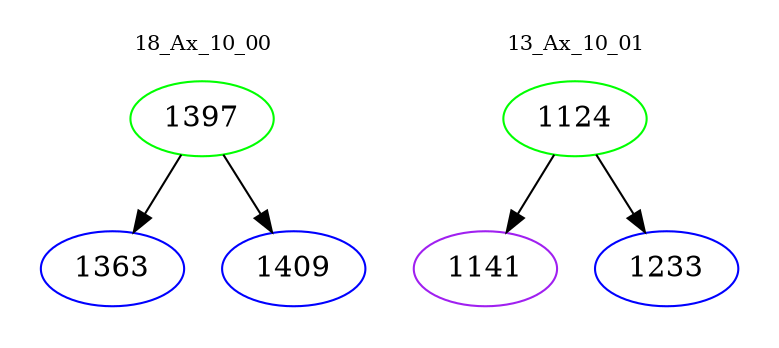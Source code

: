 digraph{
subgraph cluster_0 {
color = white
label = "18_Ax_10_00";
fontsize=10;
T0_1397 [label="1397", color="green"]
T0_1397 -> T0_1363 [color="black"]
T0_1363 [label="1363", color="blue"]
T0_1397 -> T0_1409 [color="black"]
T0_1409 [label="1409", color="blue"]
}
subgraph cluster_1 {
color = white
label = "13_Ax_10_01";
fontsize=10;
T1_1124 [label="1124", color="green"]
T1_1124 -> T1_1141 [color="black"]
T1_1141 [label="1141", color="purple"]
T1_1124 -> T1_1233 [color="black"]
T1_1233 [label="1233", color="blue"]
}
}
